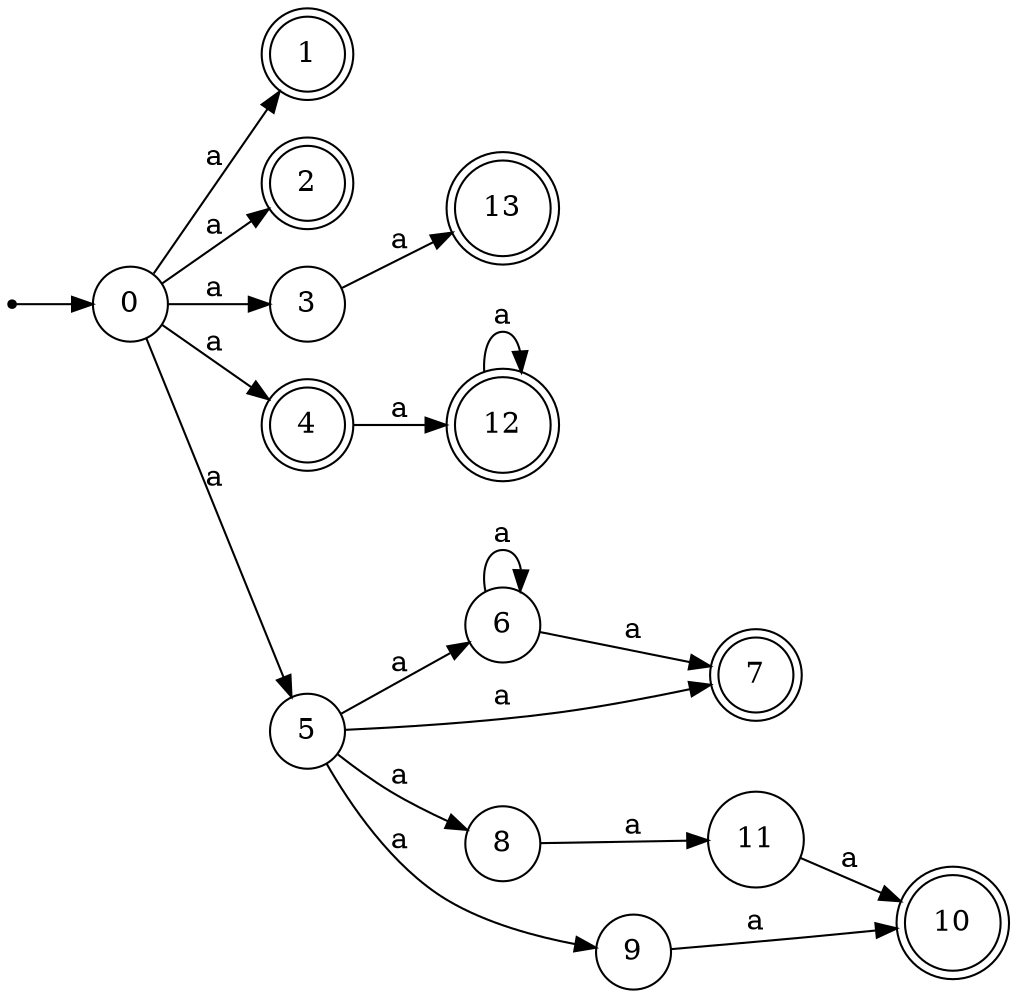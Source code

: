 digraph finite_state_machine {
rankdir=LR;
size="20,20";
node [shape = point]; "dummy0"
node [shape = circle]; "0";
"dummy0" -> "0";
node [shape = doublecircle]; "1";node [shape = doublecircle]; "2";node [shape = circle]; "3";
node [shape = doublecircle]; "4";node [shape = circle]; "5";
node [shape = circle]; "6";
node [shape = doublecircle]; "7";node [shape = circle]; "8";
node [shape = circle]; "9";
node [shape = doublecircle]; "10";node [shape = circle]; "11";
node [shape = doublecircle]; "12";node [shape = doublecircle]; "13";"0" -> "1" [label = "a"];
 "0" -> "2" [label = "a"];
 "0" -> "3" [label = "a"];
 "0" -> "4" [label = "a"];
 "0" -> "5" [label = "a"];
 "5" -> "8" [label = "a"];
 "5" -> "9" [label = "a"];
 "5" -> "6" [label = "a"];
 "5" -> "7" [label = "a"];
 "9" -> "10" [label = "a"];
 "8" -> "11" [label = "a"];
 "11" -> "10" [label = "a"];
 "6" -> "6" [label = "a"];
 "6" -> "7" [label = "a"];
 "4" -> "12" [label = "a"];
 "12" -> "12" [label = "a"];
 "3" -> "13" [label = "a"];
 }
